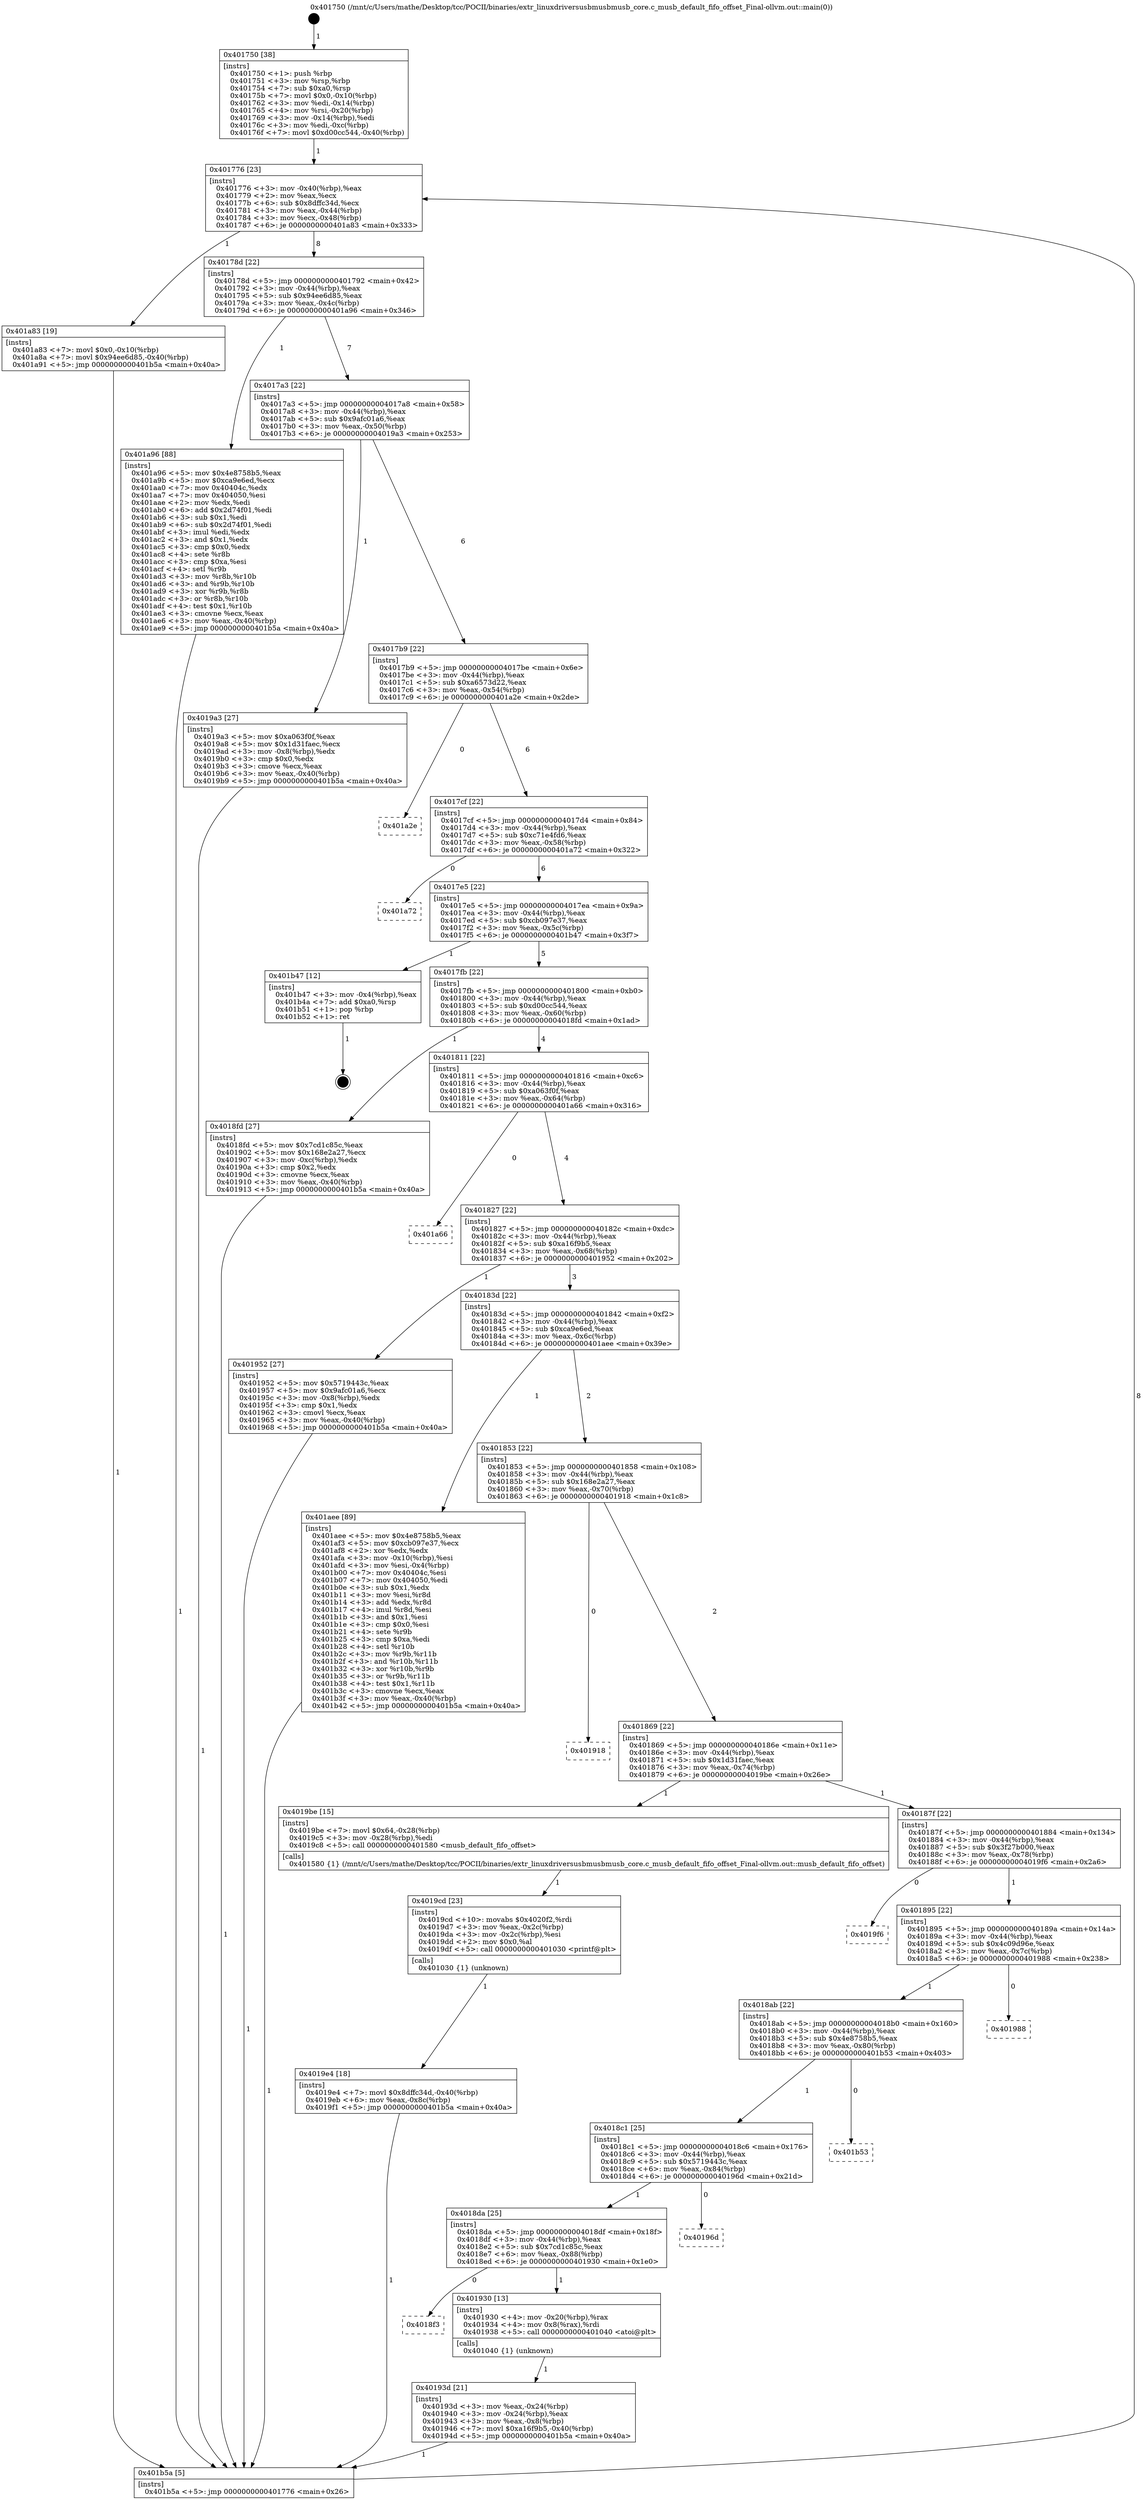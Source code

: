 digraph "0x401750" {
  label = "0x401750 (/mnt/c/Users/mathe/Desktop/tcc/POCII/binaries/extr_linuxdriversusbmusbmusb_core.c_musb_default_fifo_offset_Final-ollvm.out::main(0))"
  labelloc = "t"
  node[shape=record]

  Entry [label="",width=0.3,height=0.3,shape=circle,fillcolor=black,style=filled]
  "0x401776" [label="{
     0x401776 [23]\l
     | [instrs]\l
     &nbsp;&nbsp;0x401776 \<+3\>: mov -0x40(%rbp),%eax\l
     &nbsp;&nbsp;0x401779 \<+2\>: mov %eax,%ecx\l
     &nbsp;&nbsp;0x40177b \<+6\>: sub $0x8dffc34d,%ecx\l
     &nbsp;&nbsp;0x401781 \<+3\>: mov %eax,-0x44(%rbp)\l
     &nbsp;&nbsp;0x401784 \<+3\>: mov %ecx,-0x48(%rbp)\l
     &nbsp;&nbsp;0x401787 \<+6\>: je 0000000000401a83 \<main+0x333\>\l
  }"]
  "0x401a83" [label="{
     0x401a83 [19]\l
     | [instrs]\l
     &nbsp;&nbsp;0x401a83 \<+7\>: movl $0x0,-0x10(%rbp)\l
     &nbsp;&nbsp;0x401a8a \<+7\>: movl $0x94ee6d85,-0x40(%rbp)\l
     &nbsp;&nbsp;0x401a91 \<+5\>: jmp 0000000000401b5a \<main+0x40a\>\l
  }"]
  "0x40178d" [label="{
     0x40178d [22]\l
     | [instrs]\l
     &nbsp;&nbsp;0x40178d \<+5\>: jmp 0000000000401792 \<main+0x42\>\l
     &nbsp;&nbsp;0x401792 \<+3\>: mov -0x44(%rbp),%eax\l
     &nbsp;&nbsp;0x401795 \<+5\>: sub $0x94ee6d85,%eax\l
     &nbsp;&nbsp;0x40179a \<+3\>: mov %eax,-0x4c(%rbp)\l
     &nbsp;&nbsp;0x40179d \<+6\>: je 0000000000401a96 \<main+0x346\>\l
  }"]
  Exit [label="",width=0.3,height=0.3,shape=circle,fillcolor=black,style=filled,peripheries=2]
  "0x401a96" [label="{
     0x401a96 [88]\l
     | [instrs]\l
     &nbsp;&nbsp;0x401a96 \<+5\>: mov $0x4e8758b5,%eax\l
     &nbsp;&nbsp;0x401a9b \<+5\>: mov $0xca9e6ed,%ecx\l
     &nbsp;&nbsp;0x401aa0 \<+7\>: mov 0x40404c,%edx\l
     &nbsp;&nbsp;0x401aa7 \<+7\>: mov 0x404050,%esi\l
     &nbsp;&nbsp;0x401aae \<+2\>: mov %edx,%edi\l
     &nbsp;&nbsp;0x401ab0 \<+6\>: add $0x2d74f01,%edi\l
     &nbsp;&nbsp;0x401ab6 \<+3\>: sub $0x1,%edi\l
     &nbsp;&nbsp;0x401ab9 \<+6\>: sub $0x2d74f01,%edi\l
     &nbsp;&nbsp;0x401abf \<+3\>: imul %edi,%edx\l
     &nbsp;&nbsp;0x401ac2 \<+3\>: and $0x1,%edx\l
     &nbsp;&nbsp;0x401ac5 \<+3\>: cmp $0x0,%edx\l
     &nbsp;&nbsp;0x401ac8 \<+4\>: sete %r8b\l
     &nbsp;&nbsp;0x401acc \<+3\>: cmp $0xa,%esi\l
     &nbsp;&nbsp;0x401acf \<+4\>: setl %r9b\l
     &nbsp;&nbsp;0x401ad3 \<+3\>: mov %r8b,%r10b\l
     &nbsp;&nbsp;0x401ad6 \<+3\>: and %r9b,%r10b\l
     &nbsp;&nbsp;0x401ad9 \<+3\>: xor %r9b,%r8b\l
     &nbsp;&nbsp;0x401adc \<+3\>: or %r8b,%r10b\l
     &nbsp;&nbsp;0x401adf \<+4\>: test $0x1,%r10b\l
     &nbsp;&nbsp;0x401ae3 \<+3\>: cmovne %ecx,%eax\l
     &nbsp;&nbsp;0x401ae6 \<+3\>: mov %eax,-0x40(%rbp)\l
     &nbsp;&nbsp;0x401ae9 \<+5\>: jmp 0000000000401b5a \<main+0x40a\>\l
  }"]
  "0x4017a3" [label="{
     0x4017a3 [22]\l
     | [instrs]\l
     &nbsp;&nbsp;0x4017a3 \<+5\>: jmp 00000000004017a8 \<main+0x58\>\l
     &nbsp;&nbsp;0x4017a8 \<+3\>: mov -0x44(%rbp),%eax\l
     &nbsp;&nbsp;0x4017ab \<+5\>: sub $0x9afc01a6,%eax\l
     &nbsp;&nbsp;0x4017b0 \<+3\>: mov %eax,-0x50(%rbp)\l
     &nbsp;&nbsp;0x4017b3 \<+6\>: je 00000000004019a3 \<main+0x253\>\l
  }"]
  "0x4019e4" [label="{
     0x4019e4 [18]\l
     | [instrs]\l
     &nbsp;&nbsp;0x4019e4 \<+7\>: movl $0x8dffc34d,-0x40(%rbp)\l
     &nbsp;&nbsp;0x4019eb \<+6\>: mov %eax,-0x8c(%rbp)\l
     &nbsp;&nbsp;0x4019f1 \<+5\>: jmp 0000000000401b5a \<main+0x40a\>\l
  }"]
  "0x4019a3" [label="{
     0x4019a3 [27]\l
     | [instrs]\l
     &nbsp;&nbsp;0x4019a3 \<+5\>: mov $0xa063f0f,%eax\l
     &nbsp;&nbsp;0x4019a8 \<+5\>: mov $0x1d31faec,%ecx\l
     &nbsp;&nbsp;0x4019ad \<+3\>: mov -0x8(%rbp),%edx\l
     &nbsp;&nbsp;0x4019b0 \<+3\>: cmp $0x0,%edx\l
     &nbsp;&nbsp;0x4019b3 \<+3\>: cmove %ecx,%eax\l
     &nbsp;&nbsp;0x4019b6 \<+3\>: mov %eax,-0x40(%rbp)\l
     &nbsp;&nbsp;0x4019b9 \<+5\>: jmp 0000000000401b5a \<main+0x40a\>\l
  }"]
  "0x4017b9" [label="{
     0x4017b9 [22]\l
     | [instrs]\l
     &nbsp;&nbsp;0x4017b9 \<+5\>: jmp 00000000004017be \<main+0x6e\>\l
     &nbsp;&nbsp;0x4017be \<+3\>: mov -0x44(%rbp),%eax\l
     &nbsp;&nbsp;0x4017c1 \<+5\>: sub $0xa6573d22,%eax\l
     &nbsp;&nbsp;0x4017c6 \<+3\>: mov %eax,-0x54(%rbp)\l
     &nbsp;&nbsp;0x4017c9 \<+6\>: je 0000000000401a2e \<main+0x2de\>\l
  }"]
  "0x4019cd" [label="{
     0x4019cd [23]\l
     | [instrs]\l
     &nbsp;&nbsp;0x4019cd \<+10\>: movabs $0x4020f2,%rdi\l
     &nbsp;&nbsp;0x4019d7 \<+3\>: mov %eax,-0x2c(%rbp)\l
     &nbsp;&nbsp;0x4019da \<+3\>: mov -0x2c(%rbp),%esi\l
     &nbsp;&nbsp;0x4019dd \<+2\>: mov $0x0,%al\l
     &nbsp;&nbsp;0x4019df \<+5\>: call 0000000000401030 \<printf@plt\>\l
     | [calls]\l
     &nbsp;&nbsp;0x401030 \{1\} (unknown)\l
  }"]
  "0x401a2e" [label="{
     0x401a2e\l
  }", style=dashed]
  "0x4017cf" [label="{
     0x4017cf [22]\l
     | [instrs]\l
     &nbsp;&nbsp;0x4017cf \<+5\>: jmp 00000000004017d4 \<main+0x84\>\l
     &nbsp;&nbsp;0x4017d4 \<+3\>: mov -0x44(%rbp),%eax\l
     &nbsp;&nbsp;0x4017d7 \<+5\>: sub $0xc71e4fd6,%eax\l
     &nbsp;&nbsp;0x4017dc \<+3\>: mov %eax,-0x58(%rbp)\l
     &nbsp;&nbsp;0x4017df \<+6\>: je 0000000000401a72 \<main+0x322\>\l
  }"]
  "0x40193d" [label="{
     0x40193d [21]\l
     | [instrs]\l
     &nbsp;&nbsp;0x40193d \<+3\>: mov %eax,-0x24(%rbp)\l
     &nbsp;&nbsp;0x401940 \<+3\>: mov -0x24(%rbp),%eax\l
     &nbsp;&nbsp;0x401943 \<+3\>: mov %eax,-0x8(%rbp)\l
     &nbsp;&nbsp;0x401946 \<+7\>: movl $0xa16f9b5,-0x40(%rbp)\l
     &nbsp;&nbsp;0x40194d \<+5\>: jmp 0000000000401b5a \<main+0x40a\>\l
  }"]
  "0x401a72" [label="{
     0x401a72\l
  }", style=dashed]
  "0x4017e5" [label="{
     0x4017e5 [22]\l
     | [instrs]\l
     &nbsp;&nbsp;0x4017e5 \<+5\>: jmp 00000000004017ea \<main+0x9a\>\l
     &nbsp;&nbsp;0x4017ea \<+3\>: mov -0x44(%rbp),%eax\l
     &nbsp;&nbsp;0x4017ed \<+5\>: sub $0xcb097e37,%eax\l
     &nbsp;&nbsp;0x4017f2 \<+3\>: mov %eax,-0x5c(%rbp)\l
     &nbsp;&nbsp;0x4017f5 \<+6\>: je 0000000000401b47 \<main+0x3f7\>\l
  }"]
  "0x4018f3" [label="{
     0x4018f3\l
  }", style=dashed]
  "0x401b47" [label="{
     0x401b47 [12]\l
     | [instrs]\l
     &nbsp;&nbsp;0x401b47 \<+3\>: mov -0x4(%rbp),%eax\l
     &nbsp;&nbsp;0x401b4a \<+7\>: add $0xa0,%rsp\l
     &nbsp;&nbsp;0x401b51 \<+1\>: pop %rbp\l
     &nbsp;&nbsp;0x401b52 \<+1\>: ret\l
  }"]
  "0x4017fb" [label="{
     0x4017fb [22]\l
     | [instrs]\l
     &nbsp;&nbsp;0x4017fb \<+5\>: jmp 0000000000401800 \<main+0xb0\>\l
     &nbsp;&nbsp;0x401800 \<+3\>: mov -0x44(%rbp),%eax\l
     &nbsp;&nbsp;0x401803 \<+5\>: sub $0xd00cc544,%eax\l
     &nbsp;&nbsp;0x401808 \<+3\>: mov %eax,-0x60(%rbp)\l
     &nbsp;&nbsp;0x40180b \<+6\>: je 00000000004018fd \<main+0x1ad\>\l
  }"]
  "0x401930" [label="{
     0x401930 [13]\l
     | [instrs]\l
     &nbsp;&nbsp;0x401930 \<+4\>: mov -0x20(%rbp),%rax\l
     &nbsp;&nbsp;0x401934 \<+4\>: mov 0x8(%rax),%rdi\l
     &nbsp;&nbsp;0x401938 \<+5\>: call 0000000000401040 \<atoi@plt\>\l
     | [calls]\l
     &nbsp;&nbsp;0x401040 \{1\} (unknown)\l
  }"]
  "0x4018fd" [label="{
     0x4018fd [27]\l
     | [instrs]\l
     &nbsp;&nbsp;0x4018fd \<+5\>: mov $0x7cd1c85c,%eax\l
     &nbsp;&nbsp;0x401902 \<+5\>: mov $0x168e2a27,%ecx\l
     &nbsp;&nbsp;0x401907 \<+3\>: mov -0xc(%rbp),%edx\l
     &nbsp;&nbsp;0x40190a \<+3\>: cmp $0x2,%edx\l
     &nbsp;&nbsp;0x40190d \<+3\>: cmovne %ecx,%eax\l
     &nbsp;&nbsp;0x401910 \<+3\>: mov %eax,-0x40(%rbp)\l
     &nbsp;&nbsp;0x401913 \<+5\>: jmp 0000000000401b5a \<main+0x40a\>\l
  }"]
  "0x401811" [label="{
     0x401811 [22]\l
     | [instrs]\l
     &nbsp;&nbsp;0x401811 \<+5\>: jmp 0000000000401816 \<main+0xc6\>\l
     &nbsp;&nbsp;0x401816 \<+3\>: mov -0x44(%rbp),%eax\l
     &nbsp;&nbsp;0x401819 \<+5\>: sub $0xa063f0f,%eax\l
     &nbsp;&nbsp;0x40181e \<+3\>: mov %eax,-0x64(%rbp)\l
     &nbsp;&nbsp;0x401821 \<+6\>: je 0000000000401a66 \<main+0x316\>\l
  }"]
  "0x401b5a" [label="{
     0x401b5a [5]\l
     | [instrs]\l
     &nbsp;&nbsp;0x401b5a \<+5\>: jmp 0000000000401776 \<main+0x26\>\l
  }"]
  "0x401750" [label="{
     0x401750 [38]\l
     | [instrs]\l
     &nbsp;&nbsp;0x401750 \<+1\>: push %rbp\l
     &nbsp;&nbsp;0x401751 \<+3\>: mov %rsp,%rbp\l
     &nbsp;&nbsp;0x401754 \<+7\>: sub $0xa0,%rsp\l
     &nbsp;&nbsp;0x40175b \<+7\>: movl $0x0,-0x10(%rbp)\l
     &nbsp;&nbsp;0x401762 \<+3\>: mov %edi,-0x14(%rbp)\l
     &nbsp;&nbsp;0x401765 \<+4\>: mov %rsi,-0x20(%rbp)\l
     &nbsp;&nbsp;0x401769 \<+3\>: mov -0x14(%rbp),%edi\l
     &nbsp;&nbsp;0x40176c \<+3\>: mov %edi,-0xc(%rbp)\l
     &nbsp;&nbsp;0x40176f \<+7\>: movl $0xd00cc544,-0x40(%rbp)\l
  }"]
  "0x4018da" [label="{
     0x4018da [25]\l
     | [instrs]\l
     &nbsp;&nbsp;0x4018da \<+5\>: jmp 00000000004018df \<main+0x18f\>\l
     &nbsp;&nbsp;0x4018df \<+3\>: mov -0x44(%rbp),%eax\l
     &nbsp;&nbsp;0x4018e2 \<+5\>: sub $0x7cd1c85c,%eax\l
     &nbsp;&nbsp;0x4018e7 \<+6\>: mov %eax,-0x88(%rbp)\l
     &nbsp;&nbsp;0x4018ed \<+6\>: je 0000000000401930 \<main+0x1e0\>\l
  }"]
  "0x401a66" [label="{
     0x401a66\l
  }", style=dashed]
  "0x401827" [label="{
     0x401827 [22]\l
     | [instrs]\l
     &nbsp;&nbsp;0x401827 \<+5\>: jmp 000000000040182c \<main+0xdc\>\l
     &nbsp;&nbsp;0x40182c \<+3\>: mov -0x44(%rbp),%eax\l
     &nbsp;&nbsp;0x40182f \<+5\>: sub $0xa16f9b5,%eax\l
     &nbsp;&nbsp;0x401834 \<+3\>: mov %eax,-0x68(%rbp)\l
     &nbsp;&nbsp;0x401837 \<+6\>: je 0000000000401952 \<main+0x202\>\l
  }"]
  "0x40196d" [label="{
     0x40196d\l
  }", style=dashed]
  "0x401952" [label="{
     0x401952 [27]\l
     | [instrs]\l
     &nbsp;&nbsp;0x401952 \<+5\>: mov $0x5719443c,%eax\l
     &nbsp;&nbsp;0x401957 \<+5\>: mov $0x9afc01a6,%ecx\l
     &nbsp;&nbsp;0x40195c \<+3\>: mov -0x8(%rbp),%edx\l
     &nbsp;&nbsp;0x40195f \<+3\>: cmp $0x1,%edx\l
     &nbsp;&nbsp;0x401962 \<+3\>: cmovl %ecx,%eax\l
     &nbsp;&nbsp;0x401965 \<+3\>: mov %eax,-0x40(%rbp)\l
     &nbsp;&nbsp;0x401968 \<+5\>: jmp 0000000000401b5a \<main+0x40a\>\l
  }"]
  "0x40183d" [label="{
     0x40183d [22]\l
     | [instrs]\l
     &nbsp;&nbsp;0x40183d \<+5\>: jmp 0000000000401842 \<main+0xf2\>\l
     &nbsp;&nbsp;0x401842 \<+3\>: mov -0x44(%rbp),%eax\l
     &nbsp;&nbsp;0x401845 \<+5\>: sub $0xca9e6ed,%eax\l
     &nbsp;&nbsp;0x40184a \<+3\>: mov %eax,-0x6c(%rbp)\l
     &nbsp;&nbsp;0x40184d \<+6\>: je 0000000000401aee \<main+0x39e\>\l
  }"]
  "0x4018c1" [label="{
     0x4018c1 [25]\l
     | [instrs]\l
     &nbsp;&nbsp;0x4018c1 \<+5\>: jmp 00000000004018c6 \<main+0x176\>\l
     &nbsp;&nbsp;0x4018c6 \<+3\>: mov -0x44(%rbp),%eax\l
     &nbsp;&nbsp;0x4018c9 \<+5\>: sub $0x5719443c,%eax\l
     &nbsp;&nbsp;0x4018ce \<+6\>: mov %eax,-0x84(%rbp)\l
     &nbsp;&nbsp;0x4018d4 \<+6\>: je 000000000040196d \<main+0x21d\>\l
  }"]
  "0x401aee" [label="{
     0x401aee [89]\l
     | [instrs]\l
     &nbsp;&nbsp;0x401aee \<+5\>: mov $0x4e8758b5,%eax\l
     &nbsp;&nbsp;0x401af3 \<+5\>: mov $0xcb097e37,%ecx\l
     &nbsp;&nbsp;0x401af8 \<+2\>: xor %edx,%edx\l
     &nbsp;&nbsp;0x401afa \<+3\>: mov -0x10(%rbp),%esi\l
     &nbsp;&nbsp;0x401afd \<+3\>: mov %esi,-0x4(%rbp)\l
     &nbsp;&nbsp;0x401b00 \<+7\>: mov 0x40404c,%esi\l
     &nbsp;&nbsp;0x401b07 \<+7\>: mov 0x404050,%edi\l
     &nbsp;&nbsp;0x401b0e \<+3\>: sub $0x1,%edx\l
     &nbsp;&nbsp;0x401b11 \<+3\>: mov %esi,%r8d\l
     &nbsp;&nbsp;0x401b14 \<+3\>: add %edx,%r8d\l
     &nbsp;&nbsp;0x401b17 \<+4\>: imul %r8d,%esi\l
     &nbsp;&nbsp;0x401b1b \<+3\>: and $0x1,%esi\l
     &nbsp;&nbsp;0x401b1e \<+3\>: cmp $0x0,%esi\l
     &nbsp;&nbsp;0x401b21 \<+4\>: sete %r9b\l
     &nbsp;&nbsp;0x401b25 \<+3\>: cmp $0xa,%edi\l
     &nbsp;&nbsp;0x401b28 \<+4\>: setl %r10b\l
     &nbsp;&nbsp;0x401b2c \<+3\>: mov %r9b,%r11b\l
     &nbsp;&nbsp;0x401b2f \<+3\>: and %r10b,%r11b\l
     &nbsp;&nbsp;0x401b32 \<+3\>: xor %r10b,%r9b\l
     &nbsp;&nbsp;0x401b35 \<+3\>: or %r9b,%r11b\l
     &nbsp;&nbsp;0x401b38 \<+4\>: test $0x1,%r11b\l
     &nbsp;&nbsp;0x401b3c \<+3\>: cmovne %ecx,%eax\l
     &nbsp;&nbsp;0x401b3f \<+3\>: mov %eax,-0x40(%rbp)\l
     &nbsp;&nbsp;0x401b42 \<+5\>: jmp 0000000000401b5a \<main+0x40a\>\l
  }"]
  "0x401853" [label="{
     0x401853 [22]\l
     | [instrs]\l
     &nbsp;&nbsp;0x401853 \<+5\>: jmp 0000000000401858 \<main+0x108\>\l
     &nbsp;&nbsp;0x401858 \<+3\>: mov -0x44(%rbp),%eax\l
     &nbsp;&nbsp;0x40185b \<+5\>: sub $0x168e2a27,%eax\l
     &nbsp;&nbsp;0x401860 \<+3\>: mov %eax,-0x70(%rbp)\l
     &nbsp;&nbsp;0x401863 \<+6\>: je 0000000000401918 \<main+0x1c8\>\l
  }"]
  "0x401b53" [label="{
     0x401b53\l
  }", style=dashed]
  "0x401918" [label="{
     0x401918\l
  }", style=dashed]
  "0x401869" [label="{
     0x401869 [22]\l
     | [instrs]\l
     &nbsp;&nbsp;0x401869 \<+5\>: jmp 000000000040186e \<main+0x11e\>\l
     &nbsp;&nbsp;0x40186e \<+3\>: mov -0x44(%rbp),%eax\l
     &nbsp;&nbsp;0x401871 \<+5\>: sub $0x1d31faec,%eax\l
     &nbsp;&nbsp;0x401876 \<+3\>: mov %eax,-0x74(%rbp)\l
     &nbsp;&nbsp;0x401879 \<+6\>: je 00000000004019be \<main+0x26e\>\l
  }"]
  "0x4018ab" [label="{
     0x4018ab [22]\l
     | [instrs]\l
     &nbsp;&nbsp;0x4018ab \<+5\>: jmp 00000000004018b0 \<main+0x160\>\l
     &nbsp;&nbsp;0x4018b0 \<+3\>: mov -0x44(%rbp),%eax\l
     &nbsp;&nbsp;0x4018b3 \<+5\>: sub $0x4e8758b5,%eax\l
     &nbsp;&nbsp;0x4018b8 \<+3\>: mov %eax,-0x80(%rbp)\l
     &nbsp;&nbsp;0x4018bb \<+6\>: je 0000000000401b53 \<main+0x403\>\l
  }"]
  "0x4019be" [label="{
     0x4019be [15]\l
     | [instrs]\l
     &nbsp;&nbsp;0x4019be \<+7\>: movl $0x64,-0x28(%rbp)\l
     &nbsp;&nbsp;0x4019c5 \<+3\>: mov -0x28(%rbp),%edi\l
     &nbsp;&nbsp;0x4019c8 \<+5\>: call 0000000000401580 \<musb_default_fifo_offset\>\l
     | [calls]\l
     &nbsp;&nbsp;0x401580 \{1\} (/mnt/c/Users/mathe/Desktop/tcc/POCII/binaries/extr_linuxdriversusbmusbmusb_core.c_musb_default_fifo_offset_Final-ollvm.out::musb_default_fifo_offset)\l
  }"]
  "0x40187f" [label="{
     0x40187f [22]\l
     | [instrs]\l
     &nbsp;&nbsp;0x40187f \<+5\>: jmp 0000000000401884 \<main+0x134\>\l
     &nbsp;&nbsp;0x401884 \<+3\>: mov -0x44(%rbp),%eax\l
     &nbsp;&nbsp;0x401887 \<+5\>: sub $0x3f27b000,%eax\l
     &nbsp;&nbsp;0x40188c \<+3\>: mov %eax,-0x78(%rbp)\l
     &nbsp;&nbsp;0x40188f \<+6\>: je 00000000004019f6 \<main+0x2a6\>\l
  }"]
  "0x401988" [label="{
     0x401988\l
  }", style=dashed]
  "0x4019f6" [label="{
     0x4019f6\l
  }", style=dashed]
  "0x401895" [label="{
     0x401895 [22]\l
     | [instrs]\l
     &nbsp;&nbsp;0x401895 \<+5\>: jmp 000000000040189a \<main+0x14a\>\l
     &nbsp;&nbsp;0x40189a \<+3\>: mov -0x44(%rbp),%eax\l
     &nbsp;&nbsp;0x40189d \<+5\>: sub $0x4c09d96e,%eax\l
     &nbsp;&nbsp;0x4018a2 \<+3\>: mov %eax,-0x7c(%rbp)\l
     &nbsp;&nbsp;0x4018a5 \<+6\>: je 0000000000401988 \<main+0x238\>\l
  }"]
  Entry -> "0x401750" [label=" 1"]
  "0x401776" -> "0x401a83" [label=" 1"]
  "0x401776" -> "0x40178d" [label=" 8"]
  "0x401b47" -> Exit [label=" 1"]
  "0x40178d" -> "0x401a96" [label=" 1"]
  "0x40178d" -> "0x4017a3" [label=" 7"]
  "0x401aee" -> "0x401b5a" [label=" 1"]
  "0x4017a3" -> "0x4019a3" [label=" 1"]
  "0x4017a3" -> "0x4017b9" [label=" 6"]
  "0x401a96" -> "0x401b5a" [label=" 1"]
  "0x4017b9" -> "0x401a2e" [label=" 0"]
  "0x4017b9" -> "0x4017cf" [label=" 6"]
  "0x401a83" -> "0x401b5a" [label=" 1"]
  "0x4017cf" -> "0x401a72" [label=" 0"]
  "0x4017cf" -> "0x4017e5" [label=" 6"]
  "0x4019e4" -> "0x401b5a" [label=" 1"]
  "0x4017e5" -> "0x401b47" [label=" 1"]
  "0x4017e5" -> "0x4017fb" [label=" 5"]
  "0x4019cd" -> "0x4019e4" [label=" 1"]
  "0x4017fb" -> "0x4018fd" [label=" 1"]
  "0x4017fb" -> "0x401811" [label=" 4"]
  "0x4018fd" -> "0x401b5a" [label=" 1"]
  "0x401750" -> "0x401776" [label=" 1"]
  "0x401b5a" -> "0x401776" [label=" 8"]
  "0x4019be" -> "0x4019cd" [label=" 1"]
  "0x401811" -> "0x401a66" [label=" 0"]
  "0x401811" -> "0x401827" [label=" 4"]
  "0x401952" -> "0x401b5a" [label=" 1"]
  "0x401827" -> "0x401952" [label=" 1"]
  "0x401827" -> "0x40183d" [label=" 3"]
  "0x40193d" -> "0x401b5a" [label=" 1"]
  "0x40183d" -> "0x401aee" [label=" 1"]
  "0x40183d" -> "0x401853" [label=" 2"]
  "0x4018da" -> "0x4018f3" [label=" 0"]
  "0x401853" -> "0x401918" [label=" 0"]
  "0x401853" -> "0x401869" [label=" 2"]
  "0x4018da" -> "0x401930" [label=" 1"]
  "0x401869" -> "0x4019be" [label=" 1"]
  "0x401869" -> "0x40187f" [label=" 1"]
  "0x4018c1" -> "0x4018da" [label=" 1"]
  "0x40187f" -> "0x4019f6" [label=" 0"]
  "0x40187f" -> "0x401895" [label=" 1"]
  "0x4018c1" -> "0x40196d" [label=" 0"]
  "0x401895" -> "0x401988" [label=" 0"]
  "0x401895" -> "0x4018ab" [label=" 1"]
  "0x4019a3" -> "0x401b5a" [label=" 1"]
  "0x4018ab" -> "0x401b53" [label=" 0"]
  "0x4018ab" -> "0x4018c1" [label=" 1"]
  "0x401930" -> "0x40193d" [label=" 1"]
}
